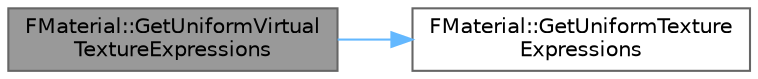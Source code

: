 digraph "FMaterial::GetUniformVirtualTextureExpressions"
{
 // INTERACTIVE_SVG=YES
 // LATEX_PDF_SIZE
  bgcolor="transparent";
  edge [fontname=Helvetica,fontsize=10,labelfontname=Helvetica,labelfontsize=10];
  node [fontname=Helvetica,fontsize=10,shape=box,height=0.2,width=0.4];
  rankdir="LR";
  Node1 [id="Node000001",label="FMaterial::GetUniformVirtual\lTextureExpressions",height=0.2,width=0.4,color="gray40", fillcolor="grey60", style="filled", fontcolor="black",tooltip=" "];
  Node1 -> Node2 [id="edge1_Node000001_Node000002",color="steelblue1",style="solid",tooltip=" "];
  Node2 [id="Node000002",label="FMaterial::GetUniformTexture\lExpressions",height=0.2,width=0.4,color="grey40", fillcolor="white", style="filled",URL="$db/d78/classFMaterial.html#a09ca0fca3983151b0a5c55b7ec512ad3",tooltip=" "];
}
